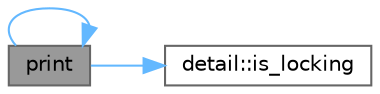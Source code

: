 digraph "print"
{
 // LATEX_PDF_SIZE
  bgcolor="transparent";
  edge [fontname=Helvetica,fontsize=10,labelfontname=Helvetica,labelfontsize=10];
  node [fontname=Helvetica,fontsize=10,shape=box,height=0.2,width=0.4];
  rankdir="LR";
  Node1 [id="Node000001",label="print",height=0.2,width=0.4,color="gray40", fillcolor="grey60", style="filled", fontcolor="black",tooltip=" "];
  Node1 -> Node2 [id="edge1_Node000001_Node000002",color="steelblue1",style="solid",tooltip=" "];
  Node2 [id="Node000002",label="detail::is_locking",height=0.2,width=0.4,color="grey40", fillcolor="white", style="filled",URL="$namespacedetail.html#a618ec61badbd26907407e9fbe03d7816",tooltip=" "];
  Node1 -> Node1 [id="edge2_Node000001_Node000001",color="steelblue1",style="solid",tooltip=" "];
}
